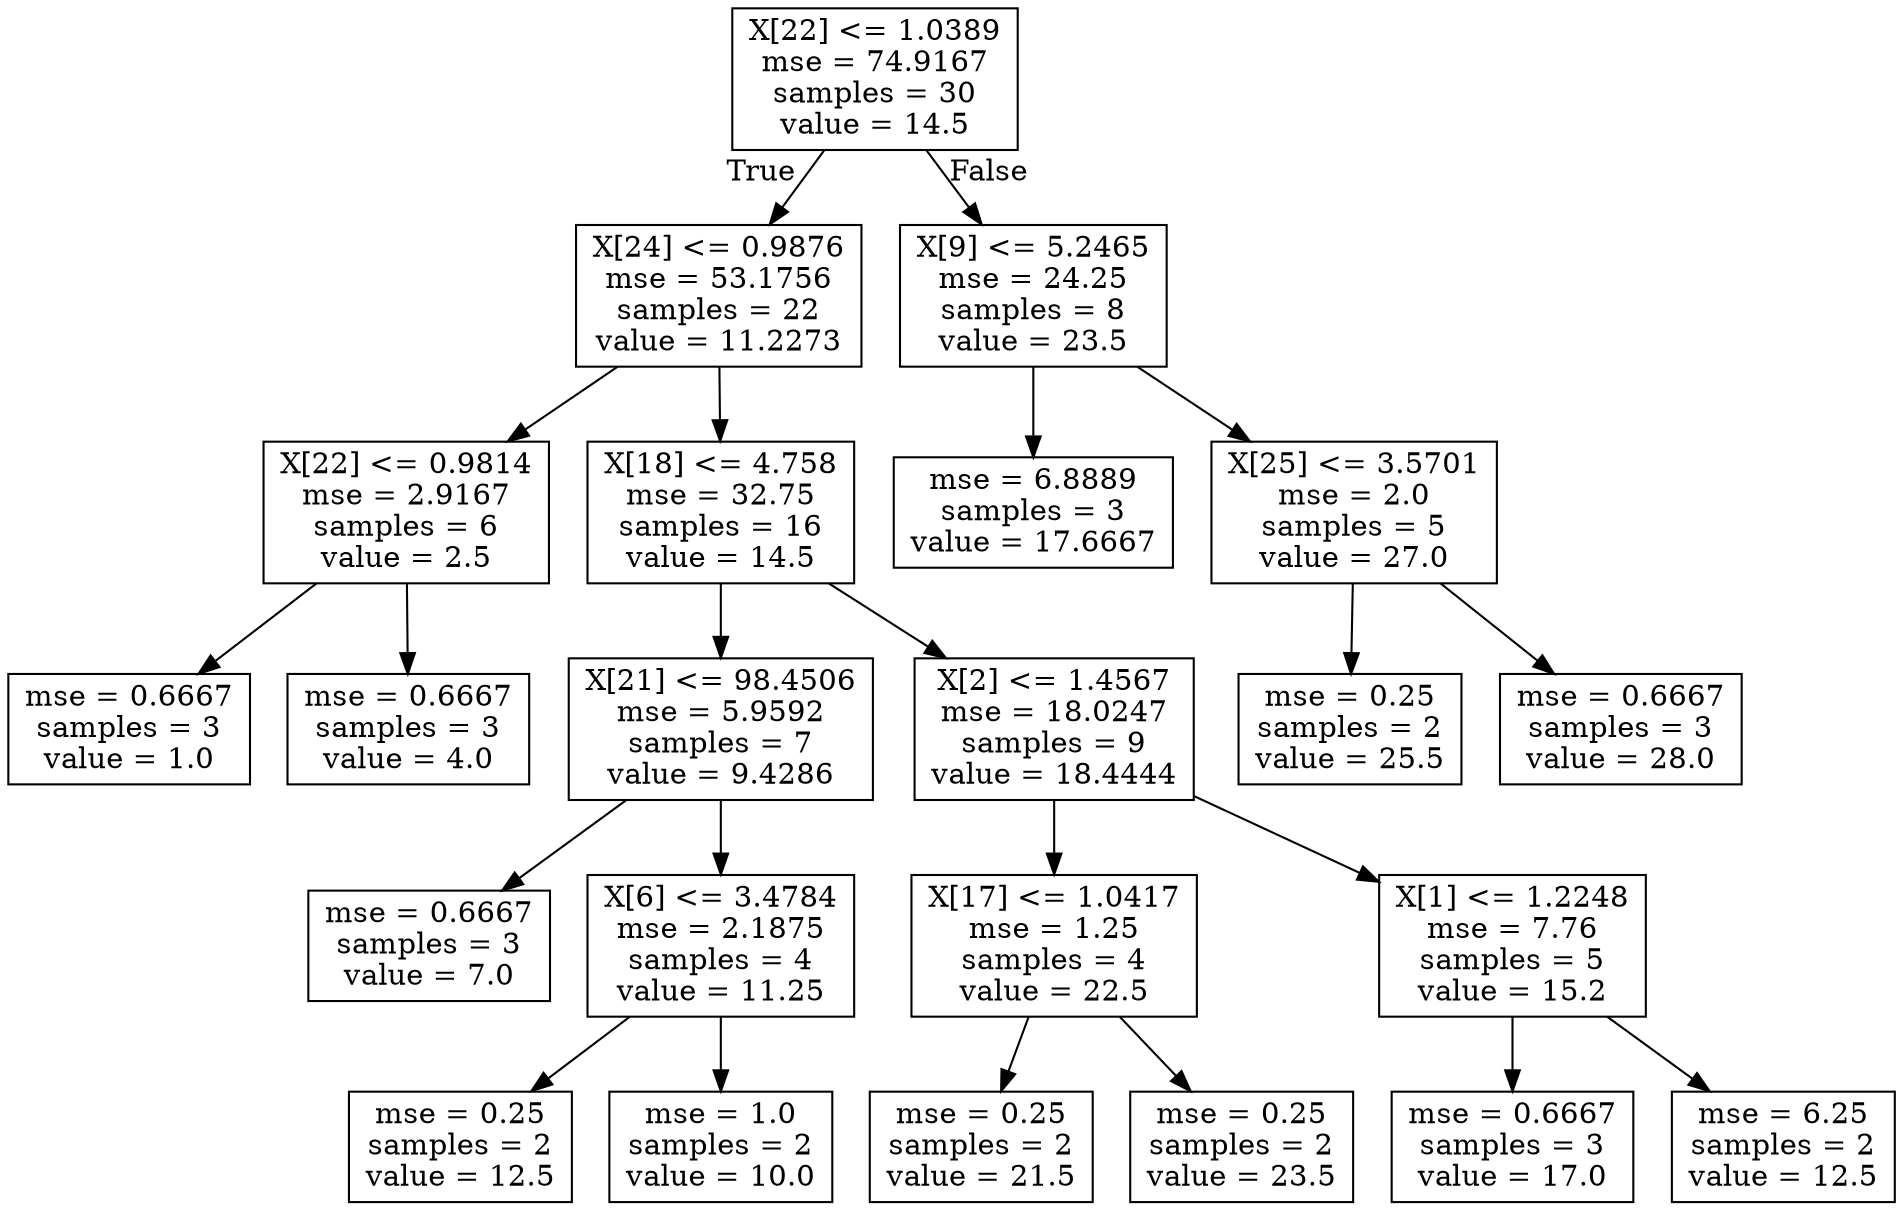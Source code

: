 digraph Tree {
node [shape=box] ;
0 [label="X[22] <= 1.0389\nmse = 74.9167\nsamples = 30\nvalue = 14.5"] ;
1 [label="X[24] <= 0.9876\nmse = 53.1756\nsamples = 22\nvalue = 11.2273"] ;
0 -> 1 [labeldistance=2.5, labelangle=45, headlabel="True"] ;
2 [label="X[22] <= 0.9814\nmse = 2.9167\nsamples = 6\nvalue = 2.5"] ;
1 -> 2 ;
3 [label="mse = 0.6667\nsamples = 3\nvalue = 1.0"] ;
2 -> 3 ;
4 [label="mse = 0.6667\nsamples = 3\nvalue = 4.0"] ;
2 -> 4 ;
5 [label="X[18] <= 4.758\nmse = 32.75\nsamples = 16\nvalue = 14.5"] ;
1 -> 5 ;
6 [label="X[21] <= 98.4506\nmse = 5.9592\nsamples = 7\nvalue = 9.4286"] ;
5 -> 6 ;
7 [label="mse = 0.6667\nsamples = 3\nvalue = 7.0"] ;
6 -> 7 ;
8 [label="X[6] <= 3.4784\nmse = 2.1875\nsamples = 4\nvalue = 11.25"] ;
6 -> 8 ;
9 [label="mse = 0.25\nsamples = 2\nvalue = 12.5"] ;
8 -> 9 ;
10 [label="mse = 1.0\nsamples = 2\nvalue = 10.0"] ;
8 -> 10 ;
11 [label="X[2] <= 1.4567\nmse = 18.0247\nsamples = 9\nvalue = 18.4444"] ;
5 -> 11 ;
12 [label="X[17] <= 1.0417\nmse = 1.25\nsamples = 4\nvalue = 22.5"] ;
11 -> 12 ;
13 [label="mse = 0.25\nsamples = 2\nvalue = 21.5"] ;
12 -> 13 ;
14 [label="mse = 0.25\nsamples = 2\nvalue = 23.5"] ;
12 -> 14 ;
15 [label="X[1] <= 1.2248\nmse = 7.76\nsamples = 5\nvalue = 15.2"] ;
11 -> 15 ;
16 [label="mse = 0.6667\nsamples = 3\nvalue = 17.0"] ;
15 -> 16 ;
17 [label="mse = 6.25\nsamples = 2\nvalue = 12.5"] ;
15 -> 17 ;
18 [label="X[9] <= 5.2465\nmse = 24.25\nsamples = 8\nvalue = 23.5"] ;
0 -> 18 [labeldistance=2.5, labelangle=-45, headlabel="False"] ;
19 [label="mse = 6.8889\nsamples = 3\nvalue = 17.6667"] ;
18 -> 19 ;
20 [label="X[25] <= 3.5701\nmse = 2.0\nsamples = 5\nvalue = 27.0"] ;
18 -> 20 ;
21 [label="mse = 0.25\nsamples = 2\nvalue = 25.5"] ;
20 -> 21 ;
22 [label="mse = 0.6667\nsamples = 3\nvalue = 28.0"] ;
20 -> 22 ;
}